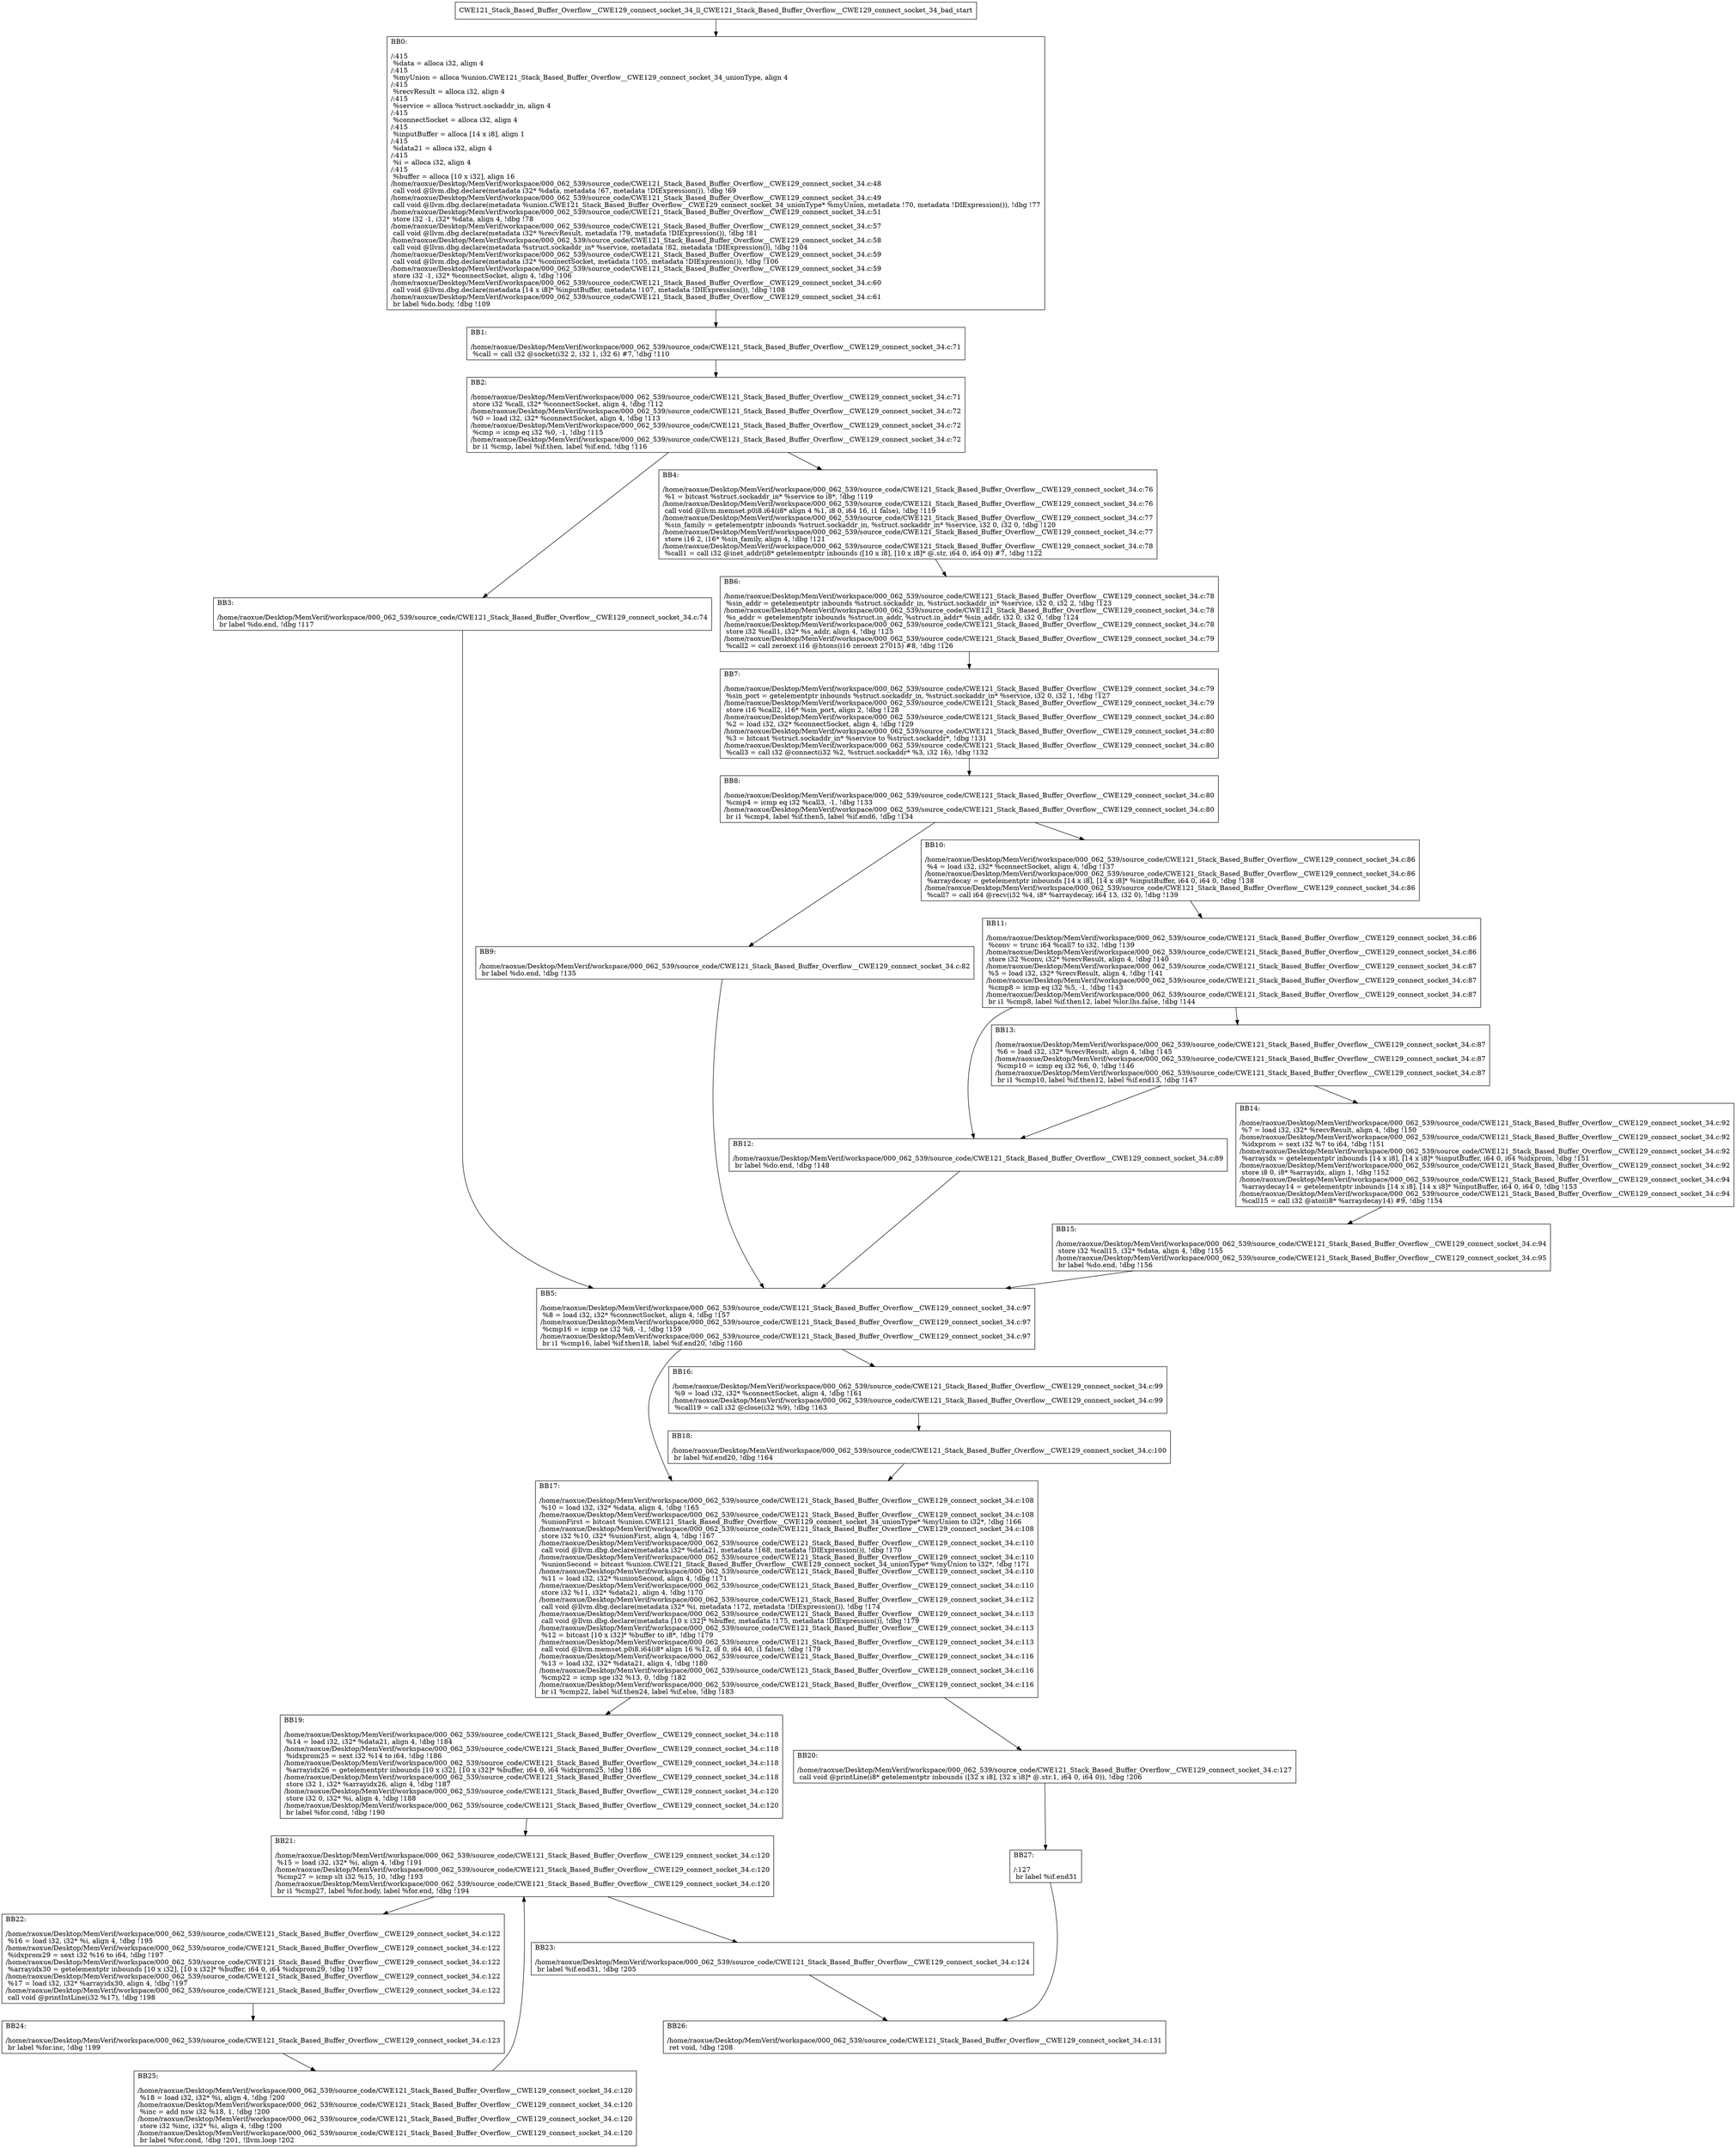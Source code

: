 digraph "CFG for'CWE121_Stack_Based_Buffer_Overflow__CWE129_connect_socket_34_ll_CWE121_Stack_Based_Buffer_Overflow__CWE129_connect_socket_34_bad' function" {
	BBCWE121_Stack_Based_Buffer_Overflow__CWE129_connect_socket_34_ll_CWE121_Stack_Based_Buffer_Overflow__CWE129_connect_socket_34_bad_start[shape=record,label="{CWE121_Stack_Based_Buffer_Overflow__CWE129_connect_socket_34_ll_CWE121_Stack_Based_Buffer_Overflow__CWE129_connect_socket_34_bad_start}"];
	BBCWE121_Stack_Based_Buffer_Overflow__CWE129_connect_socket_34_ll_CWE121_Stack_Based_Buffer_Overflow__CWE129_connect_socket_34_bad_start-> CWE121_Stack_Based_Buffer_Overflow__CWE129_connect_socket_34_ll_CWE121_Stack_Based_Buffer_Overflow__CWE129_connect_socket_34_badBB0;
	CWE121_Stack_Based_Buffer_Overflow__CWE129_connect_socket_34_ll_CWE121_Stack_Based_Buffer_Overflow__CWE129_connect_socket_34_badBB0 [shape=record, label="{BB0:\l\l/:415\l
  %data = alloca i32, align 4\l
/:415\l
  %myUnion = alloca %union.CWE121_Stack_Based_Buffer_Overflow__CWE129_connect_socket_34_unionType, align 4\l
/:415\l
  %recvResult = alloca i32, align 4\l
/:415\l
  %service = alloca %struct.sockaddr_in, align 4\l
/:415\l
  %connectSocket = alloca i32, align 4\l
/:415\l
  %inputBuffer = alloca [14 x i8], align 1\l
/:415\l
  %data21 = alloca i32, align 4\l
/:415\l
  %i = alloca i32, align 4\l
/:415\l
  %buffer = alloca [10 x i32], align 16\l
/home/raoxue/Desktop/MemVerif/workspace/000_062_539/source_code/CWE121_Stack_Based_Buffer_Overflow__CWE129_connect_socket_34.c:48\l
  call void @llvm.dbg.declare(metadata i32* %data, metadata !67, metadata !DIExpression()), !dbg !69\l
/home/raoxue/Desktop/MemVerif/workspace/000_062_539/source_code/CWE121_Stack_Based_Buffer_Overflow__CWE129_connect_socket_34.c:49\l
  call void @llvm.dbg.declare(metadata %union.CWE121_Stack_Based_Buffer_Overflow__CWE129_connect_socket_34_unionType* %myUnion, metadata !70, metadata !DIExpression()), !dbg !77\l
/home/raoxue/Desktop/MemVerif/workspace/000_062_539/source_code/CWE121_Stack_Based_Buffer_Overflow__CWE129_connect_socket_34.c:51\l
  store i32 -1, i32* %data, align 4, !dbg !78\l
/home/raoxue/Desktop/MemVerif/workspace/000_062_539/source_code/CWE121_Stack_Based_Buffer_Overflow__CWE129_connect_socket_34.c:57\l
  call void @llvm.dbg.declare(metadata i32* %recvResult, metadata !79, metadata !DIExpression()), !dbg !81\l
/home/raoxue/Desktop/MemVerif/workspace/000_062_539/source_code/CWE121_Stack_Based_Buffer_Overflow__CWE129_connect_socket_34.c:58\l
  call void @llvm.dbg.declare(metadata %struct.sockaddr_in* %service, metadata !82, metadata !DIExpression()), !dbg !104\l
/home/raoxue/Desktop/MemVerif/workspace/000_062_539/source_code/CWE121_Stack_Based_Buffer_Overflow__CWE129_connect_socket_34.c:59\l
  call void @llvm.dbg.declare(metadata i32* %connectSocket, metadata !105, metadata !DIExpression()), !dbg !106\l
/home/raoxue/Desktop/MemVerif/workspace/000_062_539/source_code/CWE121_Stack_Based_Buffer_Overflow__CWE129_connect_socket_34.c:59\l
  store i32 -1, i32* %connectSocket, align 4, !dbg !106\l
/home/raoxue/Desktop/MemVerif/workspace/000_062_539/source_code/CWE121_Stack_Based_Buffer_Overflow__CWE129_connect_socket_34.c:60\l
  call void @llvm.dbg.declare(metadata [14 x i8]* %inputBuffer, metadata !107, metadata !DIExpression()), !dbg !108\l
/home/raoxue/Desktop/MemVerif/workspace/000_062_539/source_code/CWE121_Stack_Based_Buffer_Overflow__CWE129_connect_socket_34.c:61\l
  br label %do.body, !dbg !109\l
}"];
	CWE121_Stack_Based_Buffer_Overflow__CWE129_connect_socket_34_ll_CWE121_Stack_Based_Buffer_Overflow__CWE129_connect_socket_34_badBB0-> CWE121_Stack_Based_Buffer_Overflow__CWE129_connect_socket_34_ll_CWE121_Stack_Based_Buffer_Overflow__CWE129_connect_socket_34_badBB1;
	CWE121_Stack_Based_Buffer_Overflow__CWE129_connect_socket_34_ll_CWE121_Stack_Based_Buffer_Overflow__CWE129_connect_socket_34_badBB1 [shape=record, label="{BB1:\l\l/home/raoxue/Desktop/MemVerif/workspace/000_062_539/source_code/CWE121_Stack_Based_Buffer_Overflow__CWE129_connect_socket_34.c:71\l
  %call = call i32 @socket(i32 2, i32 1, i32 6) #7, !dbg !110\l
}"];
	CWE121_Stack_Based_Buffer_Overflow__CWE129_connect_socket_34_ll_CWE121_Stack_Based_Buffer_Overflow__CWE129_connect_socket_34_badBB1-> CWE121_Stack_Based_Buffer_Overflow__CWE129_connect_socket_34_ll_CWE121_Stack_Based_Buffer_Overflow__CWE129_connect_socket_34_badBB2;
	CWE121_Stack_Based_Buffer_Overflow__CWE129_connect_socket_34_ll_CWE121_Stack_Based_Buffer_Overflow__CWE129_connect_socket_34_badBB2 [shape=record, label="{BB2:\l\l/home/raoxue/Desktop/MemVerif/workspace/000_062_539/source_code/CWE121_Stack_Based_Buffer_Overflow__CWE129_connect_socket_34.c:71\l
  store i32 %call, i32* %connectSocket, align 4, !dbg !112\l
/home/raoxue/Desktop/MemVerif/workspace/000_062_539/source_code/CWE121_Stack_Based_Buffer_Overflow__CWE129_connect_socket_34.c:72\l
  %0 = load i32, i32* %connectSocket, align 4, !dbg !113\l
/home/raoxue/Desktop/MemVerif/workspace/000_062_539/source_code/CWE121_Stack_Based_Buffer_Overflow__CWE129_connect_socket_34.c:72\l
  %cmp = icmp eq i32 %0, -1, !dbg !115\l
/home/raoxue/Desktop/MemVerif/workspace/000_062_539/source_code/CWE121_Stack_Based_Buffer_Overflow__CWE129_connect_socket_34.c:72\l
  br i1 %cmp, label %if.then, label %if.end, !dbg !116\l
}"];
	CWE121_Stack_Based_Buffer_Overflow__CWE129_connect_socket_34_ll_CWE121_Stack_Based_Buffer_Overflow__CWE129_connect_socket_34_badBB2-> CWE121_Stack_Based_Buffer_Overflow__CWE129_connect_socket_34_ll_CWE121_Stack_Based_Buffer_Overflow__CWE129_connect_socket_34_badBB3;
	CWE121_Stack_Based_Buffer_Overflow__CWE129_connect_socket_34_ll_CWE121_Stack_Based_Buffer_Overflow__CWE129_connect_socket_34_badBB2-> CWE121_Stack_Based_Buffer_Overflow__CWE129_connect_socket_34_ll_CWE121_Stack_Based_Buffer_Overflow__CWE129_connect_socket_34_badBB4;
	CWE121_Stack_Based_Buffer_Overflow__CWE129_connect_socket_34_ll_CWE121_Stack_Based_Buffer_Overflow__CWE129_connect_socket_34_badBB3 [shape=record, label="{BB3:\l\l/home/raoxue/Desktop/MemVerif/workspace/000_062_539/source_code/CWE121_Stack_Based_Buffer_Overflow__CWE129_connect_socket_34.c:74\l
  br label %do.end, !dbg !117\l
}"];
	CWE121_Stack_Based_Buffer_Overflow__CWE129_connect_socket_34_ll_CWE121_Stack_Based_Buffer_Overflow__CWE129_connect_socket_34_badBB3-> CWE121_Stack_Based_Buffer_Overflow__CWE129_connect_socket_34_ll_CWE121_Stack_Based_Buffer_Overflow__CWE129_connect_socket_34_badBB5;
	CWE121_Stack_Based_Buffer_Overflow__CWE129_connect_socket_34_ll_CWE121_Stack_Based_Buffer_Overflow__CWE129_connect_socket_34_badBB4 [shape=record, label="{BB4:\l\l/home/raoxue/Desktop/MemVerif/workspace/000_062_539/source_code/CWE121_Stack_Based_Buffer_Overflow__CWE129_connect_socket_34.c:76\l
  %1 = bitcast %struct.sockaddr_in* %service to i8*, !dbg !119\l
/home/raoxue/Desktop/MemVerif/workspace/000_062_539/source_code/CWE121_Stack_Based_Buffer_Overflow__CWE129_connect_socket_34.c:76\l
  call void @llvm.memset.p0i8.i64(i8* align 4 %1, i8 0, i64 16, i1 false), !dbg !119\l
/home/raoxue/Desktop/MemVerif/workspace/000_062_539/source_code/CWE121_Stack_Based_Buffer_Overflow__CWE129_connect_socket_34.c:77\l
  %sin_family = getelementptr inbounds %struct.sockaddr_in, %struct.sockaddr_in* %service, i32 0, i32 0, !dbg !120\l
/home/raoxue/Desktop/MemVerif/workspace/000_062_539/source_code/CWE121_Stack_Based_Buffer_Overflow__CWE129_connect_socket_34.c:77\l
  store i16 2, i16* %sin_family, align 4, !dbg !121\l
/home/raoxue/Desktop/MemVerif/workspace/000_062_539/source_code/CWE121_Stack_Based_Buffer_Overflow__CWE129_connect_socket_34.c:78\l
  %call1 = call i32 @inet_addr(i8* getelementptr inbounds ([10 x i8], [10 x i8]* @.str, i64 0, i64 0)) #7, !dbg !122\l
}"];
	CWE121_Stack_Based_Buffer_Overflow__CWE129_connect_socket_34_ll_CWE121_Stack_Based_Buffer_Overflow__CWE129_connect_socket_34_badBB4-> CWE121_Stack_Based_Buffer_Overflow__CWE129_connect_socket_34_ll_CWE121_Stack_Based_Buffer_Overflow__CWE129_connect_socket_34_badBB6;
	CWE121_Stack_Based_Buffer_Overflow__CWE129_connect_socket_34_ll_CWE121_Stack_Based_Buffer_Overflow__CWE129_connect_socket_34_badBB6 [shape=record, label="{BB6:\l\l/home/raoxue/Desktop/MemVerif/workspace/000_062_539/source_code/CWE121_Stack_Based_Buffer_Overflow__CWE129_connect_socket_34.c:78\l
  %sin_addr = getelementptr inbounds %struct.sockaddr_in, %struct.sockaddr_in* %service, i32 0, i32 2, !dbg !123\l
/home/raoxue/Desktop/MemVerif/workspace/000_062_539/source_code/CWE121_Stack_Based_Buffer_Overflow__CWE129_connect_socket_34.c:78\l
  %s_addr = getelementptr inbounds %struct.in_addr, %struct.in_addr* %sin_addr, i32 0, i32 0, !dbg !124\l
/home/raoxue/Desktop/MemVerif/workspace/000_062_539/source_code/CWE121_Stack_Based_Buffer_Overflow__CWE129_connect_socket_34.c:78\l
  store i32 %call1, i32* %s_addr, align 4, !dbg !125\l
/home/raoxue/Desktop/MemVerif/workspace/000_062_539/source_code/CWE121_Stack_Based_Buffer_Overflow__CWE129_connect_socket_34.c:79\l
  %call2 = call zeroext i16 @htons(i16 zeroext 27015) #8, !dbg !126\l
}"];
	CWE121_Stack_Based_Buffer_Overflow__CWE129_connect_socket_34_ll_CWE121_Stack_Based_Buffer_Overflow__CWE129_connect_socket_34_badBB6-> CWE121_Stack_Based_Buffer_Overflow__CWE129_connect_socket_34_ll_CWE121_Stack_Based_Buffer_Overflow__CWE129_connect_socket_34_badBB7;
	CWE121_Stack_Based_Buffer_Overflow__CWE129_connect_socket_34_ll_CWE121_Stack_Based_Buffer_Overflow__CWE129_connect_socket_34_badBB7 [shape=record, label="{BB7:\l\l/home/raoxue/Desktop/MemVerif/workspace/000_062_539/source_code/CWE121_Stack_Based_Buffer_Overflow__CWE129_connect_socket_34.c:79\l
  %sin_port = getelementptr inbounds %struct.sockaddr_in, %struct.sockaddr_in* %service, i32 0, i32 1, !dbg !127\l
/home/raoxue/Desktop/MemVerif/workspace/000_062_539/source_code/CWE121_Stack_Based_Buffer_Overflow__CWE129_connect_socket_34.c:79\l
  store i16 %call2, i16* %sin_port, align 2, !dbg !128\l
/home/raoxue/Desktop/MemVerif/workspace/000_062_539/source_code/CWE121_Stack_Based_Buffer_Overflow__CWE129_connect_socket_34.c:80\l
  %2 = load i32, i32* %connectSocket, align 4, !dbg !129\l
/home/raoxue/Desktop/MemVerif/workspace/000_062_539/source_code/CWE121_Stack_Based_Buffer_Overflow__CWE129_connect_socket_34.c:80\l
  %3 = bitcast %struct.sockaddr_in* %service to %struct.sockaddr*, !dbg !131\l
/home/raoxue/Desktop/MemVerif/workspace/000_062_539/source_code/CWE121_Stack_Based_Buffer_Overflow__CWE129_connect_socket_34.c:80\l
  %call3 = call i32 @connect(i32 %2, %struct.sockaddr* %3, i32 16), !dbg !132\l
}"];
	CWE121_Stack_Based_Buffer_Overflow__CWE129_connect_socket_34_ll_CWE121_Stack_Based_Buffer_Overflow__CWE129_connect_socket_34_badBB7-> CWE121_Stack_Based_Buffer_Overflow__CWE129_connect_socket_34_ll_CWE121_Stack_Based_Buffer_Overflow__CWE129_connect_socket_34_badBB8;
	CWE121_Stack_Based_Buffer_Overflow__CWE129_connect_socket_34_ll_CWE121_Stack_Based_Buffer_Overflow__CWE129_connect_socket_34_badBB8 [shape=record, label="{BB8:\l\l/home/raoxue/Desktop/MemVerif/workspace/000_062_539/source_code/CWE121_Stack_Based_Buffer_Overflow__CWE129_connect_socket_34.c:80\l
  %cmp4 = icmp eq i32 %call3, -1, !dbg !133\l
/home/raoxue/Desktop/MemVerif/workspace/000_062_539/source_code/CWE121_Stack_Based_Buffer_Overflow__CWE129_connect_socket_34.c:80\l
  br i1 %cmp4, label %if.then5, label %if.end6, !dbg !134\l
}"];
	CWE121_Stack_Based_Buffer_Overflow__CWE129_connect_socket_34_ll_CWE121_Stack_Based_Buffer_Overflow__CWE129_connect_socket_34_badBB8-> CWE121_Stack_Based_Buffer_Overflow__CWE129_connect_socket_34_ll_CWE121_Stack_Based_Buffer_Overflow__CWE129_connect_socket_34_badBB9;
	CWE121_Stack_Based_Buffer_Overflow__CWE129_connect_socket_34_ll_CWE121_Stack_Based_Buffer_Overflow__CWE129_connect_socket_34_badBB8-> CWE121_Stack_Based_Buffer_Overflow__CWE129_connect_socket_34_ll_CWE121_Stack_Based_Buffer_Overflow__CWE129_connect_socket_34_badBB10;
	CWE121_Stack_Based_Buffer_Overflow__CWE129_connect_socket_34_ll_CWE121_Stack_Based_Buffer_Overflow__CWE129_connect_socket_34_badBB9 [shape=record, label="{BB9:\l\l/home/raoxue/Desktop/MemVerif/workspace/000_062_539/source_code/CWE121_Stack_Based_Buffer_Overflow__CWE129_connect_socket_34.c:82\l
  br label %do.end, !dbg !135\l
}"];
	CWE121_Stack_Based_Buffer_Overflow__CWE129_connect_socket_34_ll_CWE121_Stack_Based_Buffer_Overflow__CWE129_connect_socket_34_badBB9-> CWE121_Stack_Based_Buffer_Overflow__CWE129_connect_socket_34_ll_CWE121_Stack_Based_Buffer_Overflow__CWE129_connect_socket_34_badBB5;
	CWE121_Stack_Based_Buffer_Overflow__CWE129_connect_socket_34_ll_CWE121_Stack_Based_Buffer_Overflow__CWE129_connect_socket_34_badBB10 [shape=record, label="{BB10:\l\l/home/raoxue/Desktop/MemVerif/workspace/000_062_539/source_code/CWE121_Stack_Based_Buffer_Overflow__CWE129_connect_socket_34.c:86\l
  %4 = load i32, i32* %connectSocket, align 4, !dbg !137\l
/home/raoxue/Desktop/MemVerif/workspace/000_062_539/source_code/CWE121_Stack_Based_Buffer_Overflow__CWE129_connect_socket_34.c:86\l
  %arraydecay = getelementptr inbounds [14 x i8], [14 x i8]* %inputBuffer, i64 0, i64 0, !dbg !138\l
/home/raoxue/Desktop/MemVerif/workspace/000_062_539/source_code/CWE121_Stack_Based_Buffer_Overflow__CWE129_connect_socket_34.c:86\l
  %call7 = call i64 @recv(i32 %4, i8* %arraydecay, i64 13, i32 0), !dbg !139\l
}"];
	CWE121_Stack_Based_Buffer_Overflow__CWE129_connect_socket_34_ll_CWE121_Stack_Based_Buffer_Overflow__CWE129_connect_socket_34_badBB10-> CWE121_Stack_Based_Buffer_Overflow__CWE129_connect_socket_34_ll_CWE121_Stack_Based_Buffer_Overflow__CWE129_connect_socket_34_badBB11;
	CWE121_Stack_Based_Buffer_Overflow__CWE129_connect_socket_34_ll_CWE121_Stack_Based_Buffer_Overflow__CWE129_connect_socket_34_badBB11 [shape=record, label="{BB11:\l\l/home/raoxue/Desktop/MemVerif/workspace/000_062_539/source_code/CWE121_Stack_Based_Buffer_Overflow__CWE129_connect_socket_34.c:86\l
  %conv = trunc i64 %call7 to i32, !dbg !139\l
/home/raoxue/Desktop/MemVerif/workspace/000_062_539/source_code/CWE121_Stack_Based_Buffer_Overflow__CWE129_connect_socket_34.c:86\l
  store i32 %conv, i32* %recvResult, align 4, !dbg !140\l
/home/raoxue/Desktop/MemVerif/workspace/000_062_539/source_code/CWE121_Stack_Based_Buffer_Overflow__CWE129_connect_socket_34.c:87\l
  %5 = load i32, i32* %recvResult, align 4, !dbg !141\l
/home/raoxue/Desktop/MemVerif/workspace/000_062_539/source_code/CWE121_Stack_Based_Buffer_Overflow__CWE129_connect_socket_34.c:87\l
  %cmp8 = icmp eq i32 %5, -1, !dbg !143\l
/home/raoxue/Desktop/MemVerif/workspace/000_062_539/source_code/CWE121_Stack_Based_Buffer_Overflow__CWE129_connect_socket_34.c:87\l
  br i1 %cmp8, label %if.then12, label %lor.lhs.false, !dbg !144\l
}"];
	CWE121_Stack_Based_Buffer_Overflow__CWE129_connect_socket_34_ll_CWE121_Stack_Based_Buffer_Overflow__CWE129_connect_socket_34_badBB11-> CWE121_Stack_Based_Buffer_Overflow__CWE129_connect_socket_34_ll_CWE121_Stack_Based_Buffer_Overflow__CWE129_connect_socket_34_badBB12;
	CWE121_Stack_Based_Buffer_Overflow__CWE129_connect_socket_34_ll_CWE121_Stack_Based_Buffer_Overflow__CWE129_connect_socket_34_badBB11-> CWE121_Stack_Based_Buffer_Overflow__CWE129_connect_socket_34_ll_CWE121_Stack_Based_Buffer_Overflow__CWE129_connect_socket_34_badBB13;
	CWE121_Stack_Based_Buffer_Overflow__CWE129_connect_socket_34_ll_CWE121_Stack_Based_Buffer_Overflow__CWE129_connect_socket_34_badBB13 [shape=record, label="{BB13:\l\l/home/raoxue/Desktop/MemVerif/workspace/000_062_539/source_code/CWE121_Stack_Based_Buffer_Overflow__CWE129_connect_socket_34.c:87\l
  %6 = load i32, i32* %recvResult, align 4, !dbg !145\l
/home/raoxue/Desktop/MemVerif/workspace/000_062_539/source_code/CWE121_Stack_Based_Buffer_Overflow__CWE129_connect_socket_34.c:87\l
  %cmp10 = icmp eq i32 %6, 0, !dbg !146\l
/home/raoxue/Desktop/MemVerif/workspace/000_062_539/source_code/CWE121_Stack_Based_Buffer_Overflow__CWE129_connect_socket_34.c:87\l
  br i1 %cmp10, label %if.then12, label %if.end13, !dbg !147\l
}"];
	CWE121_Stack_Based_Buffer_Overflow__CWE129_connect_socket_34_ll_CWE121_Stack_Based_Buffer_Overflow__CWE129_connect_socket_34_badBB13-> CWE121_Stack_Based_Buffer_Overflow__CWE129_connect_socket_34_ll_CWE121_Stack_Based_Buffer_Overflow__CWE129_connect_socket_34_badBB12;
	CWE121_Stack_Based_Buffer_Overflow__CWE129_connect_socket_34_ll_CWE121_Stack_Based_Buffer_Overflow__CWE129_connect_socket_34_badBB13-> CWE121_Stack_Based_Buffer_Overflow__CWE129_connect_socket_34_ll_CWE121_Stack_Based_Buffer_Overflow__CWE129_connect_socket_34_badBB14;
	CWE121_Stack_Based_Buffer_Overflow__CWE129_connect_socket_34_ll_CWE121_Stack_Based_Buffer_Overflow__CWE129_connect_socket_34_badBB12 [shape=record, label="{BB12:\l\l/home/raoxue/Desktop/MemVerif/workspace/000_062_539/source_code/CWE121_Stack_Based_Buffer_Overflow__CWE129_connect_socket_34.c:89\l
  br label %do.end, !dbg !148\l
}"];
	CWE121_Stack_Based_Buffer_Overflow__CWE129_connect_socket_34_ll_CWE121_Stack_Based_Buffer_Overflow__CWE129_connect_socket_34_badBB12-> CWE121_Stack_Based_Buffer_Overflow__CWE129_connect_socket_34_ll_CWE121_Stack_Based_Buffer_Overflow__CWE129_connect_socket_34_badBB5;
	CWE121_Stack_Based_Buffer_Overflow__CWE129_connect_socket_34_ll_CWE121_Stack_Based_Buffer_Overflow__CWE129_connect_socket_34_badBB14 [shape=record, label="{BB14:\l\l/home/raoxue/Desktop/MemVerif/workspace/000_062_539/source_code/CWE121_Stack_Based_Buffer_Overflow__CWE129_connect_socket_34.c:92\l
  %7 = load i32, i32* %recvResult, align 4, !dbg !150\l
/home/raoxue/Desktop/MemVerif/workspace/000_062_539/source_code/CWE121_Stack_Based_Buffer_Overflow__CWE129_connect_socket_34.c:92\l
  %idxprom = sext i32 %7 to i64, !dbg !151\l
/home/raoxue/Desktop/MemVerif/workspace/000_062_539/source_code/CWE121_Stack_Based_Buffer_Overflow__CWE129_connect_socket_34.c:92\l
  %arrayidx = getelementptr inbounds [14 x i8], [14 x i8]* %inputBuffer, i64 0, i64 %idxprom, !dbg !151\l
/home/raoxue/Desktop/MemVerif/workspace/000_062_539/source_code/CWE121_Stack_Based_Buffer_Overflow__CWE129_connect_socket_34.c:92\l
  store i8 0, i8* %arrayidx, align 1, !dbg !152\l
/home/raoxue/Desktop/MemVerif/workspace/000_062_539/source_code/CWE121_Stack_Based_Buffer_Overflow__CWE129_connect_socket_34.c:94\l
  %arraydecay14 = getelementptr inbounds [14 x i8], [14 x i8]* %inputBuffer, i64 0, i64 0, !dbg !153\l
/home/raoxue/Desktop/MemVerif/workspace/000_062_539/source_code/CWE121_Stack_Based_Buffer_Overflow__CWE129_connect_socket_34.c:94\l
  %call15 = call i32 @atoi(i8* %arraydecay14) #9, !dbg !154\l
}"];
	CWE121_Stack_Based_Buffer_Overflow__CWE129_connect_socket_34_ll_CWE121_Stack_Based_Buffer_Overflow__CWE129_connect_socket_34_badBB14-> CWE121_Stack_Based_Buffer_Overflow__CWE129_connect_socket_34_ll_CWE121_Stack_Based_Buffer_Overflow__CWE129_connect_socket_34_badBB15;
	CWE121_Stack_Based_Buffer_Overflow__CWE129_connect_socket_34_ll_CWE121_Stack_Based_Buffer_Overflow__CWE129_connect_socket_34_badBB15 [shape=record, label="{BB15:\l\l/home/raoxue/Desktop/MemVerif/workspace/000_062_539/source_code/CWE121_Stack_Based_Buffer_Overflow__CWE129_connect_socket_34.c:94\l
  store i32 %call15, i32* %data, align 4, !dbg !155\l
/home/raoxue/Desktop/MemVerif/workspace/000_062_539/source_code/CWE121_Stack_Based_Buffer_Overflow__CWE129_connect_socket_34.c:95\l
  br label %do.end, !dbg !156\l
}"];
	CWE121_Stack_Based_Buffer_Overflow__CWE129_connect_socket_34_ll_CWE121_Stack_Based_Buffer_Overflow__CWE129_connect_socket_34_badBB15-> CWE121_Stack_Based_Buffer_Overflow__CWE129_connect_socket_34_ll_CWE121_Stack_Based_Buffer_Overflow__CWE129_connect_socket_34_badBB5;
	CWE121_Stack_Based_Buffer_Overflow__CWE129_connect_socket_34_ll_CWE121_Stack_Based_Buffer_Overflow__CWE129_connect_socket_34_badBB5 [shape=record, label="{BB5:\l\l/home/raoxue/Desktop/MemVerif/workspace/000_062_539/source_code/CWE121_Stack_Based_Buffer_Overflow__CWE129_connect_socket_34.c:97\l
  %8 = load i32, i32* %connectSocket, align 4, !dbg !157\l
/home/raoxue/Desktop/MemVerif/workspace/000_062_539/source_code/CWE121_Stack_Based_Buffer_Overflow__CWE129_connect_socket_34.c:97\l
  %cmp16 = icmp ne i32 %8, -1, !dbg !159\l
/home/raoxue/Desktop/MemVerif/workspace/000_062_539/source_code/CWE121_Stack_Based_Buffer_Overflow__CWE129_connect_socket_34.c:97\l
  br i1 %cmp16, label %if.then18, label %if.end20, !dbg !160\l
}"];
	CWE121_Stack_Based_Buffer_Overflow__CWE129_connect_socket_34_ll_CWE121_Stack_Based_Buffer_Overflow__CWE129_connect_socket_34_badBB5-> CWE121_Stack_Based_Buffer_Overflow__CWE129_connect_socket_34_ll_CWE121_Stack_Based_Buffer_Overflow__CWE129_connect_socket_34_badBB16;
	CWE121_Stack_Based_Buffer_Overflow__CWE129_connect_socket_34_ll_CWE121_Stack_Based_Buffer_Overflow__CWE129_connect_socket_34_badBB5-> CWE121_Stack_Based_Buffer_Overflow__CWE129_connect_socket_34_ll_CWE121_Stack_Based_Buffer_Overflow__CWE129_connect_socket_34_badBB17;
	CWE121_Stack_Based_Buffer_Overflow__CWE129_connect_socket_34_ll_CWE121_Stack_Based_Buffer_Overflow__CWE129_connect_socket_34_badBB16 [shape=record, label="{BB16:\l\l/home/raoxue/Desktop/MemVerif/workspace/000_062_539/source_code/CWE121_Stack_Based_Buffer_Overflow__CWE129_connect_socket_34.c:99\l
  %9 = load i32, i32* %connectSocket, align 4, !dbg !161\l
/home/raoxue/Desktop/MemVerif/workspace/000_062_539/source_code/CWE121_Stack_Based_Buffer_Overflow__CWE129_connect_socket_34.c:99\l
  %call19 = call i32 @close(i32 %9), !dbg !163\l
}"];
	CWE121_Stack_Based_Buffer_Overflow__CWE129_connect_socket_34_ll_CWE121_Stack_Based_Buffer_Overflow__CWE129_connect_socket_34_badBB16-> CWE121_Stack_Based_Buffer_Overflow__CWE129_connect_socket_34_ll_CWE121_Stack_Based_Buffer_Overflow__CWE129_connect_socket_34_badBB18;
	CWE121_Stack_Based_Buffer_Overflow__CWE129_connect_socket_34_ll_CWE121_Stack_Based_Buffer_Overflow__CWE129_connect_socket_34_badBB18 [shape=record, label="{BB18:\l\l/home/raoxue/Desktop/MemVerif/workspace/000_062_539/source_code/CWE121_Stack_Based_Buffer_Overflow__CWE129_connect_socket_34.c:100\l
  br label %if.end20, !dbg !164\l
}"];
	CWE121_Stack_Based_Buffer_Overflow__CWE129_connect_socket_34_ll_CWE121_Stack_Based_Buffer_Overflow__CWE129_connect_socket_34_badBB18-> CWE121_Stack_Based_Buffer_Overflow__CWE129_connect_socket_34_ll_CWE121_Stack_Based_Buffer_Overflow__CWE129_connect_socket_34_badBB17;
	CWE121_Stack_Based_Buffer_Overflow__CWE129_connect_socket_34_ll_CWE121_Stack_Based_Buffer_Overflow__CWE129_connect_socket_34_badBB17 [shape=record, label="{BB17:\l\l/home/raoxue/Desktop/MemVerif/workspace/000_062_539/source_code/CWE121_Stack_Based_Buffer_Overflow__CWE129_connect_socket_34.c:108\l
  %10 = load i32, i32* %data, align 4, !dbg !165\l
/home/raoxue/Desktop/MemVerif/workspace/000_062_539/source_code/CWE121_Stack_Based_Buffer_Overflow__CWE129_connect_socket_34.c:108\l
  %unionFirst = bitcast %union.CWE121_Stack_Based_Buffer_Overflow__CWE129_connect_socket_34_unionType* %myUnion to i32*, !dbg !166\l
/home/raoxue/Desktop/MemVerif/workspace/000_062_539/source_code/CWE121_Stack_Based_Buffer_Overflow__CWE129_connect_socket_34.c:108\l
  store i32 %10, i32* %unionFirst, align 4, !dbg !167\l
/home/raoxue/Desktop/MemVerif/workspace/000_062_539/source_code/CWE121_Stack_Based_Buffer_Overflow__CWE129_connect_socket_34.c:110\l
  call void @llvm.dbg.declare(metadata i32* %data21, metadata !168, metadata !DIExpression()), !dbg !170\l
/home/raoxue/Desktop/MemVerif/workspace/000_062_539/source_code/CWE121_Stack_Based_Buffer_Overflow__CWE129_connect_socket_34.c:110\l
  %unionSecond = bitcast %union.CWE121_Stack_Based_Buffer_Overflow__CWE129_connect_socket_34_unionType* %myUnion to i32*, !dbg !171\l
/home/raoxue/Desktop/MemVerif/workspace/000_062_539/source_code/CWE121_Stack_Based_Buffer_Overflow__CWE129_connect_socket_34.c:110\l
  %11 = load i32, i32* %unionSecond, align 4, !dbg !171\l
/home/raoxue/Desktop/MemVerif/workspace/000_062_539/source_code/CWE121_Stack_Based_Buffer_Overflow__CWE129_connect_socket_34.c:110\l
  store i32 %11, i32* %data21, align 4, !dbg !170\l
/home/raoxue/Desktop/MemVerif/workspace/000_062_539/source_code/CWE121_Stack_Based_Buffer_Overflow__CWE129_connect_socket_34.c:112\l
  call void @llvm.dbg.declare(metadata i32* %i, metadata !172, metadata !DIExpression()), !dbg !174\l
/home/raoxue/Desktop/MemVerif/workspace/000_062_539/source_code/CWE121_Stack_Based_Buffer_Overflow__CWE129_connect_socket_34.c:113\l
  call void @llvm.dbg.declare(metadata [10 x i32]* %buffer, metadata !175, metadata !DIExpression()), !dbg !179\l
/home/raoxue/Desktop/MemVerif/workspace/000_062_539/source_code/CWE121_Stack_Based_Buffer_Overflow__CWE129_connect_socket_34.c:113\l
  %12 = bitcast [10 x i32]* %buffer to i8*, !dbg !179\l
/home/raoxue/Desktop/MemVerif/workspace/000_062_539/source_code/CWE121_Stack_Based_Buffer_Overflow__CWE129_connect_socket_34.c:113\l
  call void @llvm.memset.p0i8.i64(i8* align 16 %12, i8 0, i64 40, i1 false), !dbg !179\l
/home/raoxue/Desktop/MemVerif/workspace/000_062_539/source_code/CWE121_Stack_Based_Buffer_Overflow__CWE129_connect_socket_34.c:116\l
  %13 = load i32, i32* %data21, align 4, !dbg !180\l
/home/raoxue/Desktop/MemVerif/workspace/000_062_539/source_code/CWE121_Stack_Based_Buffer_Overflow__CWE129_connect_socket_34.c:116\l
  %cmp22 = icmp sge i32 %13, 0, !dbg !182\l
/home/raoxue/Desktop/MemVerif/workspace/000_062_539/source_code/CWE121_Stack_Based_Buffer_Overflow__CWE129_connect_socket_34.c:116\l
  br i1 %cmp22, label %if.then24, label %if.else, !dbg !183\l
}"];
	CWE121_Stack_Based_Buffer_Overflow__CWE129_connect_socket_34_ll_CWE121_Stack_Based_Buffer_Overflow__CWE129_connect_socket_34_badBB17-> CWE121_Stack_Based_Buffer_Overflow__CWE129_connect_socket_34_ll_CWE121_Stack_Based_Buffer_Overflow__CWE129_connect_socket_34_badBB19;
	CWE121_Stack_Based_Buffer_Overflow__CWE129_connect_socket_34_ll_CWE121_Stack_Based_Buffer_Overflow__CWE129_connect_socket_34_badBB17-> CWE121_Stack_Based_Buffer_Overflow__CWE129_connect_socket_34_ll_CWE121_Stack_Based_Buffer_Overflow__CWE129_connect_socket_34_badBB20;
	CWE121_Stack_Based_Buffer_Overflow__CWE129_connect_socket_34_ll_CWE121_Stack_Based_Buffer_Overflow__CWE129_connect_socket_34_badBB19 [shape=record, label="{BB19:\l\l/home/raoxue/Desktop/MemVerif/workspace/000_062_539/source_code/CWE121_Stack_Based_Buffer_Overflow__CWE129_connect_socket_34.c:118\l
  %14 = load i32, i32* %data21, align 4, !dbg !184\l
/home/raoxue/Desktop/MemVerif/workspace/000_062_539/source_code/CWE121_Stack_Based_Buffer_Overflow__CWE129_connect_socket_34.c:118\l
  %idxprom25 = sext i32 %14 to i64, !dbg !186\l
/home/raoxue/Desktop/MemVerif/workspace/000_062_539/source_code/CWE121_Stack_Based_Buffer_Overflow__CWE129_connect_socket_34.c:118\l
  %arrayidx26 = getelementptr inbounds [10 x i32], [10 x i32]* %buffer, i64 0, i64 %idxprom25, !dbg !186\l
/home/raoxue/Desktop/MemVerif/workspace/000_062_539/source_code/CWE121_Stack_Based_Buffer_Overflow__CWE129_connect_socket_34.c:118\l
  store i32 1, i32* %arrayidx26, align 4, !dbg !187\l
/home/raoxue/Desktop/MemVerif/workspace/000_062_539/source_code/CWE121_Stack_Based_Buffer_Overflow__CWE129_connect_socket_34.c:120\l
  store i32 0, i32* %i, align 4, !dbg !188\l
/home/raoxue/Desktop/MemVerif/workspace/000_062_539/source_code/CWE121_Stack_Based_Buffer_Overflow__CWE129_connect_socket_34.c:120\l
  br label %for.cond, !dbg !190\l
}"];
	CWE121_Stack_Based_Buffer_Overflow__CWE129_connect_socket_34_ll_CWE121_Stack_Based_Buffer_Overflow__CWE129_connect_socket_34_badBB19-> CWE121_Stack_Based_Buffer_Overflow__CWE129_connect_socket_34_ll_CWE121_Stack_Based_Buffer_Overflow__CWE129_connect_socket_34_badBB21;
	CWE121_Stack_Based_Buffer_Overflow__CWE129_connect_socket_34_ll_CWE121_Stack_Based_Buffer_Overflow__CWE129_connect_socket_34_badBB21 [shape=record, label="{BB21:\l\l/home/raoxue/Desktop/MemVerif/workspace/000_062_539/source_code/CWE121_Stack_Based_Buffer_Overflow__CWE129_connect_socket_34.c:120\l
  %15 = load i32, i32* %i, align 4, !dbg !191\l
/home/raoxue/Desktop/MemVerif/workspace/000_062_539/source_code/CWE121_Stack_Based_Buffer_Overflow__CWE129_connect_socket_34.c:120\l
  %cmp27 = icmp slt i32 %15, 10, !dbg !193\l
/home/raoxue/Desktop/MemVerif/workspace/000_062_539/source_code/CWE121_Stack_Based_Buffer_Overflow__CWE129_connect_socket_34.c:120\l
  br i1 %cmp27, label %for.body, label %for.end, !dbg !194\l
}"];
	CWE121_Stack_Based_Buffer_Overflow__CWE129_connect_socket_34_ll_CWE121_Stack_Based_Buffer_Overflow__CWE129_connect_socket_34_badBB21-> CWE121_Stack_Based_Buffer_Overflow__CWE129_connect_socket_34_ll_CWE121_Stack_Based_Buffer_Overflow__CWE129_connect_socket_34_badBB22;
	CWE121_Stack_Based_Buffer_Overflow__CWE129_connect_socket_34_ll_CWE121_Stack_Based_Buffer_Overflow__CWE129_connect_socket_34_badBB21-> CWE121_Stack_Based_Buffer_Overflow__CWE129_connect_socket_34_ll_CWE121_Stack_Based_Buffer_Overflow__CWE129_connect_socket_34_badBB23;
	CWE121_Stack_Based_Buffer_Overflow__CWE129_connect_socket_34_ll_CWE121_Stack_Based_Buffer_Overflow__CWE129_connect_socket_34_badBB22 [shape=record, label="{BB22:\l\l/home/raoxue/Desktop/MemVerif/workspace/000_062_539/source_code/CWE121_Stack_Based_Buffer_Overflow__CWE129_connect_socket_34.c:122\l
  %16 = load i32, i32* %i, align 4, !dbg !195\l
/home/raoxue/Desktop/MemVerif/workspace/000_062_539/source_code/CWE121_Stack_Based_Buffer_Overflow__CWE129_connect_socket_34.c:122\l
  %idxprom29 = sext i32 %16 to i64, !dbg !197\l
/home/raoxue/Desktop/MemVerif/workspace/000_062_539/source_code/CWE121_Stack_Based_Buffer_Overflow__CWE129_connect_socket_34.c:122\l
  %arrayidx30 = getelementptr inbounds [10 x i32], [10 x i32]* %buffer, i64 0, i64 %idxprom29, !dbg !197\l
/home/raoxue/Desktop/MemVerif/workspace/000_062_539/source_code/CWE121_Stack_Based_Buffer_Overflow__CWE129_connect_socket_34.c:122\l
  %17 = load i32, i32* %arrayidx30, align 4, !dbg !197\l
/home/raoxue/Desktop/MemVerif/workspace/000_062_539/source_code/CWE121_Stack_Based_Buffer_Overflow__CWE129_connect_socket_34.c:122\l
  call void @printIntLine(i32 %17), !dbg !198\l
}"];
	CWE121_Stack_Based_Buffer_Overflow__CWE129_connect_socket_34_ll_CWE121_Stack_Based_Buffer_Overflow__CWE129_connect_socket_34_badBB22-> CWE121_Stack_Based_Buffer_Overflow__CWE129_connect_socket_34_ll_CWE121_Stack_Based_Buffer_Overflow__CWE129_connect_socket_34_badBB24;
	CWE121_Stack_Based_Buffer_Overflow__CWE129_connect_socket_34_ll_CWE121_Stack_Based_Buffer_Overflow__CWE129_connect_socket_34_badBB24 [shape=record, label="{BB24:\l\l/home/raoxue/Desktop/MemVerif/workspace/000_062_539/source_code/CWE121_Stack_Based_Buffer_Overflow__CWE129_connect_socket_34.c:123\l
  br label %for.inc, !dbg !199\l
}"];
	CWE121_Stack_Based_Buffer_Overflow__CWE129_connect_socket_34_ll_CWE121_Stack_Based_Buffer_Overflow__CWE129_connect_socket_34_badBB24-> CWE121_Stack_Based_Buffer_Overflow__CWE129_connect_socket_34_ll_CWE121_Stack_Based_Buffer_Overflow__CWE129_connect_socket_34_badBB25;
	CWE121_Stack_Based_Buffer_Overflow__CWE129_connect_socket_34_ll_CWE121_Stack_Based_Buffer_Overflow__CWE129_connect_socket_34_badBB25 [shape=record, label="{BB25:\l\l/home/raoxue/Desktop/MemVerif/workspace/000_062_539/source_code/CWE121_Stack_Based_Buffer_Overflow__CWE129_connect_socket_34.c:120\l
  %18 = load i32, i32* %i, align 4, !dbg !200\l
/home/raoxue/Desktop/MemVerif/workspace/000_062_539/source_code/CWE121_Stack_Based_Buffer_Overflow__CWE129_connect_socket_34.c:120\l
  %inc = add nsw i32 %18, 1, !dbg !200\l
/home/raoxue/Desktop/MemVerif/workspace/000_062_539/source_code/CWE121_Stack_Based_Buffer_Overflow__CWE129_connect_socket_34.c:120\l
  store i32 %inc, i32* %i, align 4, !dbg !200\l
/home/raoxue/Desktop/MemVerif/workspace/000_062_539/source_code/CWE121_Stack_Based_Buffer_Overflow__CWE129_connect_socket_34.c:120\l
  br label %for.cond, !dbg !201, !llvm.loop !202\l
}"];
	CWE121_Stack_Based_Buffer_Overflow__CWE129_connect_socket_34_ll_CWE121_Stack_Based_Buffer_Overflow__CWE129_connect_socket_34_badBB25-> CWE121_Stack_Based_Buffer_Overflow__CWE129_connect_socket_34_ll_CWE121_Stack_Based_Buffer_Overflow__CWE129_connect_socket_34_badBB21;
	CWE121_Stack_Based_Buffer_Overflow__CWE129_connect_socket_34_ll_CWE121_Stack_Based_Buffer_Overflow__CWE129_connect_socket_34_badBB23 [shape=record, label="{BB23:\l\l/home/raoxue/Desktop/MemVerif/workspace/000_062_539/source_code/CWE121_Stack_Based_Buffer_Overflow__CWE129_connect_socket_34.c:124\l
  br label %if.end31, !dbg !205\l
}"];
	CWE121_Stack_Based_Buffer_Overflow__CWE129_connect_socket_34_ll_CWE121_Stack_Based_Buffer_Overflow__CWE129_connect_socket_34_badBB23-> CWE121_Stack_Based_Buffer_Overflow__CWE129_connect_socket_34_ll_CWE121_Stack_Based_Buffer_Overflow__CWE129_connect_socket_34_badBB26;
	CWE121_Stack_Based_Buffer_Overflow__CWE129_connect_socket_34_ll_CWE121_Stack_Based_Buffer_Overflow__CWE129_connect_socket_34_badBB20 [shape=record, label="{BB20:\l\l/home/raoxue/Desktop/MemVerif/workspace/000_062_539/source_code/CWE121_Stack_Based_Buffer_Overflow__CWE129_connect_socket_34.c:127\l
  call void @printLine(i8* getelementptr inbounds ([32 x i8], [32 x i8]* @.str.1, i64 0, i64 0)), !dbg !206\l
}"];
	CWE121_Stack_Based_Buffer_Overflow__CWE129_connect_socket_34_ll_CWE121_Stack_Based_Buffer_Overflow__CWE129_connect_socket_34_badBB20-> CWE121_Stack_Based_Buffer_Overflow__CWE129_connect_socket_34_ll_CWE121_Stack_Based_Buffer_Overflow__CWE129_connect_socket_34_badBB27;
	CWE121_Stack_Based_Buffer_Overflow__CWE129_connect_socket_34_ll_CWE121_Stack_Based_Buffer_Overflow__CWE129_connect_socket_34_badBB27 [shape=record, label="{BB27:\l\l/:127\l
  br label %if.end31\l
}"];
	CWE121_Stack_Based_Buffer_Overflow__CWE129_connect_socket_34_ll_CWE121_Stack_Based_Buffer_Overflow__CWE129_connect_socket_34_badBB27-> CWE121_Stack_Based_Buffer_Overflow__CWE129_connect_socket_34_ll_CWE121_Stack_Based_Buffer_Overflow__CWE129_connect_socket_34_badBB26;
	CWE121_Stack_Based_Buffer_Overflow__CWE129_connect_socket_34_ll_CWE121_Stack_Based_Buffer_Overflow__CWE129_connect_socket_34_badBB26 [shape=record, label="{BB26:\l\l/home/raoxue/Desktop/MemVerif/workspace/000_062_539/source_code/CWE121_Stack_Based_Buffer_Overflow__CWE129_connect_socket_34.c:131\l
  ret void, !dbg !208\l
}"];
}
